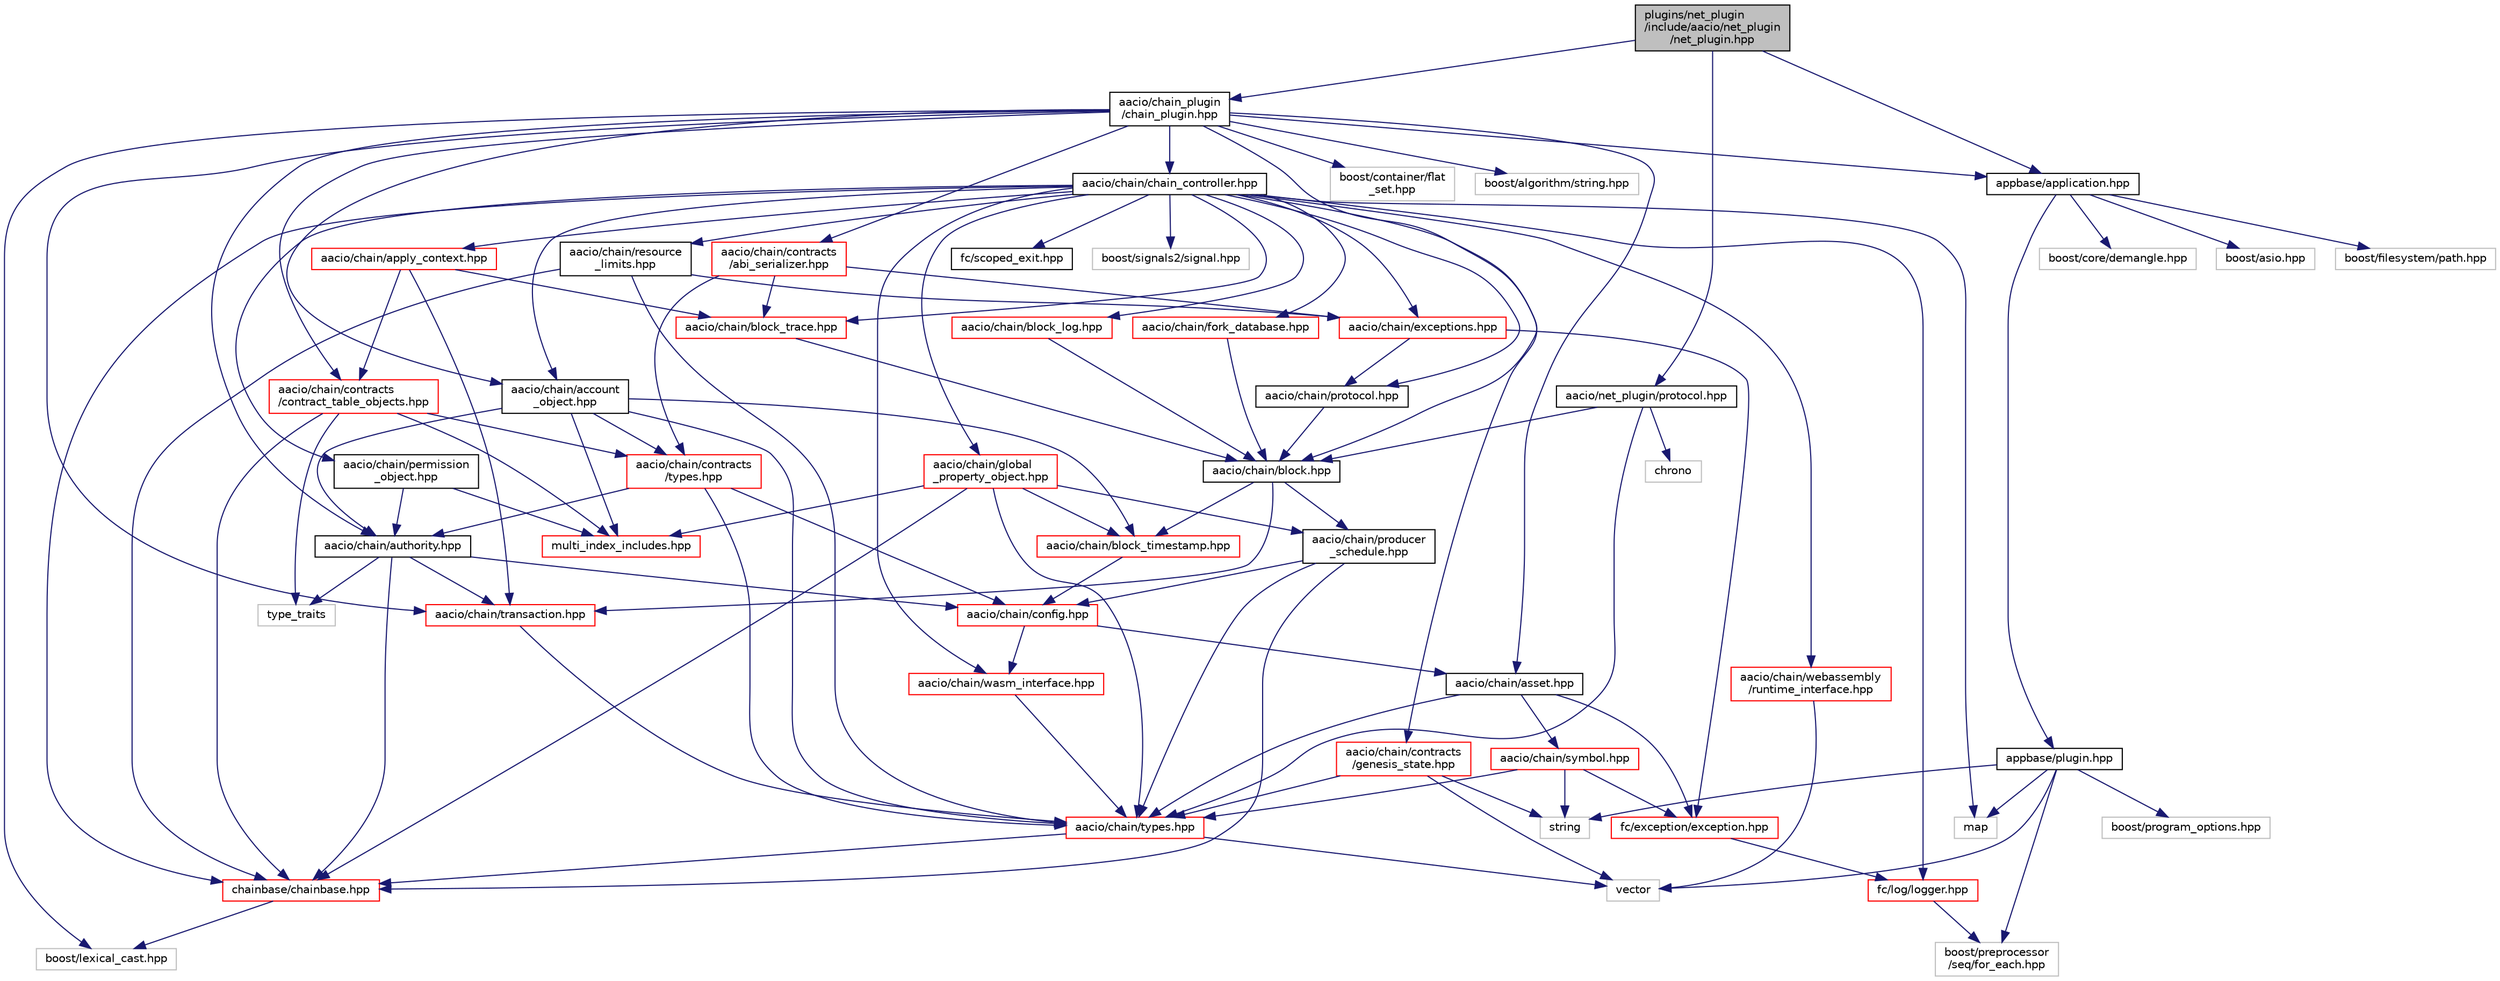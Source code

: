 digraph "plugins/net_plugin/include/aacio/net_plugin/net_plugin.hpp"
{
  edge [fontname="Helvetica",fontsize="10",labelfontname="Helvetica",labelfontsize="10"];
  node [fontname="Helvetica",fontsize="10",shape=record];
  Node0 [label="plugins/net_plugin\l/include/aacio/net_plugin\l/net_plugin.hpp",height=0.2,width=0.4,color="black", fillcolor="grey75", style="filled", fontcolor="black"];
  Node0 -> Node1 [color="midnightblue",fontsize="10",style="solid"];
  Node1 [label="appbase/application.hpp",height=0.2,width=0.4,color="black", fillcolor="white", style="filled",URL="$application_8hpp_source.html"];
  Node1 -> Node2 [color="midnightblue",fontsize="10",style="solid"];
  Node2 [label="appbase/plugin.hpp",height=0.2,width=0.4,color="black", fillcolor="white", style="filled",URL="$plugin_8hpp_source.html"];
  Node2 -> Node3 [color="midnightblue",fontsize="10",style="solid"];
  Node3 [label="boost/program_options.hpp",height=0.2,width=0.4,color="grey75", fillcolor="white", style="filled"];
  Node2 -> Node4 [color="midnightblue",fontsize="10",style="solid"];
  Node4 [label="boost/preprocessor\l/seq/for_each.hpp",height=0.2,width=0.4,color="grey75", fillcolor="white", style="filled"];
  Node2 -> Node5 [color="midnightblue",fontsize="10",style="solid"];
  Node5 [label="string",height=0.2,width=0.4,color="grey75", fillcolor="white", style="filled"];
  Node2 -> Node6 [color="midnightblue",fontsize="10",style="solid"];
  Node6 [label="vector",height=0.2,width=0.4,color="grey75", fillcolor="white", style="filled"];
  Node2 -> Node7 [color="midnightblue",fontsize="10",style="solid"];
  Node7 [label="map",height=0.2,width=0.4,color="grey75", fillcolor="white", style="filled"];
  Node1 -> Node8 [color="midnightblue",fontsize="10",style="solid"];
  Node8 [label="boost/filesystem/path.hpp",height=0.2,width=0.4,color="grey75", fillcolor="white", style="filled"];
  Node1 -> Node9 [color="midnightblue",fontsize="10",style="solid"];
  Node9 [label="boost/core/demangle.hpp",height=0.2,width=0.4,color="grey75", fillcolor="white", style="filled"];
  Node1 -> Node10 [color="midnightblue",fontsize="10",style="solid"];
  Node10 [label="boost/asio.hpp",height=0.2,width=0.4,color="grey75", fillcolor="white", style="filled"];
  Node0 -> Node11 [color="midnightblue",fontsize="10",style="solid"];
  Node11 [label="aacio/chain_plugin\l/chain_plugin.hpp",height=0.2,width=0.4,color="black", fillcolor="white", style="filled",URL="$chain__plugin_8hpp.html"];
  Node11 -> Node1 [color="midnightblue",fontsize="10",style="solid"];
  Node11 -> Node12 [color="midnightblue",fontsize="10",style="solid"];
  Node12 [label="aacio/chain/asset.hpp",height=0.2,width=0.4,color="black", fillcolor="white", style="filled",URL="$libraries_2chain_2include_2aacio_2chain_2asset_8hpp.html"];
  Node12 -> Node13 [color="midnightblue",fontsize="10",style="solid"];
  Node13 [label="fc/exception/exception.hpp",height=0.2,width=0.4,color="red", fillcolor="white", style="filled",URL="$exception_8hpp.html",tooltip="Defines exception&#39;s used by fc. "];
  Node13 -> Node14 [color="midnightblue",fontsize="10",style="solid"];
  Node14 [label="fc/log/logger.hpp",height=0.2,width=0.4,color="red", fillcolor="white", style="filled",URL="$logger_8hpp_source.html"];
  Node14 -> Node4 [color="midnightblue",fontsize="10",style="solid"];
  Node12 -> Node56 [color="midnightblue",fontsize="10",style="solid"];
  Node56 [label="aacio/chain/types.hpp",height=0.2,width=0.4,color="red", fillcolor="white", style="filled",URL="$libraries_2chain_2include_2aacio_2chain_2types_8hpp.html"];
  Node56 -> Node59 [color="midnightblue",fontsize="10",style="solid"];
  Node59 [label="chainbase/chainbase.hpp",height=0.2,width=0.4,color="red", fillcolor="white", style="filled",URL="$chainbase_8hpp_source.html"];
  Node59 -> Node27 [color="midnightblue",fontsize="10",style="solid"];
  Node27 [label="boost/lexical_cast.hpp",height=0.2,width=0.4,color="grey75", fillcolor="white", style="filled"];
  Node56 -> Node6 [color="midnightblue",fontsize="10",style="solid"];
  Node12 -> Node128 [color="midnightblue",fontsize="10",style="solid"];
  Node128 [label="aacio/chain/symbol.hpp",height=0.2,width=0.4,color="red", fillcolor="white", style="filled",URL="$symbol_8hpp.html"];
  Node128 -> Node13 [color="midnightblue",fontsize="10",style="solid"];
  Node128 -> Node56 [color="midnightblue",fontsize="10",style="solid"];
  Node128 -> Node5 [color="midnightblue",fontsize="10",style="solid"];
  Node11 -> Node129 [color="midnightblue",fontsize="10",style="solid"];
  Node129 [label="aacio/chain/authority.hpp",height=0.2,width=0.4,color="black", fillcolor="white", style="filled",URL="$authority_8hpp.html"];
  Node129 -> Node59 [color="midnightblue",fontsize="10",style="solid"];
  Node129 -> Node130 [color="midnightblue",fontsize="10",style="solid"];
  Node130 [label="aacio/chain/transaction.hpp",height=0.2,width=0.4,color="red", fillcolor="white", style="filled",URL="$libraries_2chain_2include_2aacio_2chain_2transaction_8hpp.html"];
  Node130 -> Node56 [color="midnightblue",fontsize="10",style="solid"];
  Node129 -> Node132 [color="midnightblue",fontsize="10",style="solid"];
  Node132 [label="aacio/chain/config.hpp",height=0.2,width=0.4,color="red", fillcolor="white", style="filled",URL="$libraries_2chain_2include_2aacio_2chain_2config_8hpp.html"];
  Node132 -> Node12 [color="midnightblue",fontsize="10",style="solid"];
  Node132 -> Node133 [color="midnightblue",fontsize="10",style="solid"];
  Node133 [label="aacio/chain/wasm_interface.hpp",height=0.2,width=0.4,color="red", fillcolor="white", style="filled",URL="$wasm__interface_8hpp_source.html"];
  Node133 -> Node56 [color="midnightblue",fontsize="10",style="solid"];
  Node129 -> Node151 [color="midnightblue",fontsize="10",style="solid"];
  Node151 [label="type_traits",height=0.2,width=0.4,color="grey75", fillcolor="white", style="filled"];
  Node11 -> Node152 [color="midnightblue",fontsize="10",style="solid"];
  Node152 [label="aacio/chain/account\l_object.hpp",height=0.2,width=0.4,color="black", fillcolor="white", style="filled",URL="$account__object_8hpp.html"];
  Node152 -> Node56 [color="midnightblue",fontsize="10",style="solid"];
  Node152 -> Node129 [color="midnightblue",fontsize="10",style="solid"];
  Node152 -> Node153 [color="midnightblue",fontsize="10",style="solid"];
  Node153 [label="aacio/chain/block_timestamp.hpp",height=0.2,width=0.4,color="red", fillcolor="white", style="filled",URL="$block__timestamp_8hpp_source.html"];
  Node153 -> Node132 [color="midnightblue",fontsize="10",style="solid"];
  Node152 -> Node154 [color="midnightblue",fontsize="10",style="solid"];
  Node154 [label="aacio/chain/contracts\l/types.hpp",height=0.2,width=0.4,color="red", fillcolor="white", style="filled",URL="$libraries_2chain_2include_2aacio_2chain_2contracts_2types_8hpp_source.html"];
  Node154 -> Node129 [color="midnightblue",fontsize="10",style="solid"];
  Node154 -> Node132 [color="midnightblue",fontsize="10",style="solid"];
  Node154 -> Node56 [color="midnightblue",fontsize="10",style="solid"];
  Node152 -> Node156 [color="midnightblue",fontsize="10",style="solid"];
  Node156 [label="multi_index_includes.hpp",height=0.2,width=0.4,color="red", fillcolor="white", style="filled",URL="$multi__index__includes_8hpp.html"];
  Node11 -> Node161 [color="midnightblue",fontsize="10",style="solid"];
  Node161 [label="aacio/chain/block.hpp",height=0.2,width=0.4,color="black", fillcolor="white", style="filled",URL="$block_8hpp.html"];
  Node161 -> Node153 [color="midnightblue",fontsize="10",style="solid"];
  Node161 -> Node130 [color="midnightblue",fontsize="10",style="solid"];
  Node161 -> Node162 [color="midnightblue",fontsize="10",style="solid"];
  Node162 [label="aacio/chain/producer\l_schedule.hpp",height=0.2,width=0.4,color="black", fillcolor="white", style="filled",URL="$libraries_2chain_2include_2aacio_2chain_2producer__schedule_8hpp_source.html"];
  Node162 -> Node132 [color="midnightblue",fontsize="10",style="solid"];
  Node162 -> Node56 [color="midnightblue",fontsize="10",style="solid"];
  Node162 -> Node59 [color="midnightblue",fontsize="10",style="solid"];
  Node11 -> Node163 [color="midnightblue",fontsize="10",style="solid"];
  Node163 [label="aacio/chain/chain_controller.hpp",height=0.2,width=0.4,color="black", fillcolor="white", style="filled",URL="$chain__controller_8hpp.html"];
  Node163 -> Node164 [color="midnightblue",fontsize="10",style="solid"];
  Node164 [label="aacio/chain/global\l_property_object.hpp",height=0.2,width=0.4,color="red", fillcolor="white", style="filled",URL="$global__property__object_8hpp.html"];
  Node164 -> Node56 [color="midnightblue",fontsize="10",style="solid"];
  Node164 -> Node153 [color="midnightblue",fontsize="10",style="solid"];
  Node164 -> Node162 [color="midnightblue",fontsize="10",style="solid"];
  Node164 -> Node59 [color="midnightblue",fontsize="10",style="solid"];
  Node164 -> Node156 [color="midnightblue",fontsize="10",style="solid"];
  Node163 -> Node152 [color="midnightblue",fontsize="10",style="solid"];
  Node163 -> Node167 [color="midnightblue",fontsize="10",style="solid"];
  Node167 [label="aacio/chain/permission\l_object.hpp",height=0.2,width=0.4,color="black", fillcolor="white", style="filled",URL="$permission__object_8hpp.html"];
  Node167 -> Node129 [color="midnightblue",fontsize="10",style="solid"];
  Node167 -> Node156 [color="midnightblue",fontsize="10",style="solid"];
  Node163 -> Node168 [color="midnightblue",fontsize="10",style="solid"];
  Node168 [label="aacio/chain/fork_database.hpp",height=0.2,width=0.4,color="red", fillcolor="white", style="filled",URL="$fork__database_8hpp.html"];
  Node168 -> Node161 [color="midnightblue",fontsize="10",style="solid"];
  Node163 -> Node170 [color="midnightblue",fontsize="10",style="solid"];
  Node170 [label="aacio/chain/block_log.hpp",height=0.2,width=0.4,color="red", fillcolor="white", style="filled",URL="$block__log_8hpp.html"];
  Node170 -> Node161 [color="midnightblue",fontsize="10",style="solid"];
  Node163 -> Node171 [color="midnightblue",fontsize="10",style="solid"];
  Node171 [label="aacio/chain/block_trace.hpp",height=0.2,width=0.4,color="red", fillcolor="white", style="filled",URL="$block__trace_8hpp.html"];
  Node171 -> Node161 [color="midnightblue",fontsize="10",style="solid"];
  Node163 -> Node59 [color="midnightblue",fontsize="10",style="solid"];
  Node163 -> Node173 [color="midnightblue",fontsize="10",style="solid"];
  Node173 [label="fc/scoped_exit.hpp",height=0.2,width=0.4,color="black", fillcolor="white", style="filled",URL="$scoped__exit_8hpp_source.html"];
  Node163 -> Node174 [color="midnightblue",fontsize="10",style="solid"];
  Node174 [label="boost/signals2/signal.hpp",height=0.2,width=0.4,color="grey75", fillcolor="white", style="filled"];
  Node163 -> Node175 [color="midnightblue",fontsize="10",style="solid"];
  Node175 [label="aacio/chain/protocol.hpp",height=0.2,width=0.4,color="black", fillcolor="white", style="filled",URL="$libraries_2chain_2include_2aacio_2chain_2protocol_8hpp.html"];
  Node175 -> Node161 [color="midnightblue",fontsize="10",style="solid"];
  Node163 -> Node176 [color="midnightblue",fontsize="10",style="solid"];
  Node176 [label="aacio/chain/apply_context.hpp",height=0.2,width=0.4,color="red", fillcolor="white", style="filled",URL="$apply__context_8hpp.html"];
  Node176 -> Node171 [color="midnightblue",fontsize="10",style="solid"];
  Node176 -> Node130 [color="midnightblue",fontsize="10",style="solid"];
  Node176 -> Node178 [color="midnightblue",fontsize="10",style="solid"];
  Node178 [label="aacio/chain/contracts\l/contract_table_objects.hpp",height=0.2,width=0.4,color="red", fillcolor="white", style="filled",URL="$contract__table__objects_8hpp.html"];
  Node178 -> Node154 [color="midnightblue",fontsize="10",style="solid"];
  Node178 -> Node156 [color="midnightblue",fontsize="10",style="solid"];
  Node178 -> Node59 [color="midnightblue",fontsize="10",style="solid"];
  Node178 -> Node151 [color="midnightblue",fontsize="10",style="solid"];
  Node163 -> Node182 [color="midnightblue",fontsize="10",style="solid"];
  Node182 [label="aacio/chain/exceptions.hpp",height=0.2,width=0.4,color="red", fillcolor="white", style="filled",URL="$exceptions_8hpp.html"];
  Node182 -> Node13 [color="midnightblue",fontsize="10",style="solid"];
  Node182 -> Node175 [color="midnightblue",fontsize="10",style="solid"];
  Node163 -> Node184 [color="midnightblue",fontsize="10",style="solid"];
  Node184 [label="aacio/chain/contracts\l/genesis_state.hpp",height=0.2,width=0.4,color="red", fillcolor="white", style="filled",URL="$genesis__state_8hpp.html"];
  Node184 -> Node56 [color="midnightblue",fontsize="10",style="solid"];
  Node184 -> Node5 [color="midnightblue",fontsize="10",style="solid"];
  Node184 -> Node6 [color="midnightblue",fontsize="10",style="solid"];
  Node163 -> Node186 [color="midnightblue",fontsize="10",style="solid"];
  Node186 [label="aacio/chain/resource\l_limits.hpp",height=0.2,width=0.4,color="black", fillcolor="white", style="filled",URL="$resource__limits_8hpp_source.html"];
  Node186 -> Node182 [color="midnightblue",fontsize="10",style="solid"];
  Node186 -> Node56 [color="midnightblue",fontsize="10",style="solid"];
  Node186 -> Node59 [color="midnightblue",fontsize="10",style="solid"];
  Node163 -> Node133 [color="midnightblue",fontsize="10",style="solid"];
  Node163 -> Node187 [color="midnightblue",fontsize="10",style="solid"];
  Node187 [label="aacio/chain/webassembly\l/runtime_interface.hpp",height=0.2,width=0.4,color="red", fillcolor="white", style="filled",URL="$runtime__interface_8hpp_source.html"];
  Node187 -> Node6 [color="midnightblue",fontsize="10",style="solid"];
  Node163 -> Node14 [color="midnightblue",fontsize="10",style="solid"];
  Node163 -> Node7 [color="midnightblue",fontsize="10",style="solid"];
  Node11 -> Node178 [color="midnightblue",fontsize="10",style="solid"];
  Node11 -> Node130 [color="midnightblue",fontsize="10",style="solid"];
  Node11 -> Node188 [color="midnightblue",fontsize="10",style="solid"];
  Node188 [label="aacio/chain/contracts\l/abi_serializer.hpp",height=0.2,width=0.4,color="red", fillcolor="white", style="filled",URL="$abi__serializer_8hpp.html"];
  Node188 -> Node154 [color="midnightblue",fontsize="10",style="solid"];
  Node188 -> Node171 [color="midnightblue",fontsize="10",style="solid"];
  Node188 -> Node182 [color="midnightblue",fontsize="10",style="solid"];
  Node11 -> Node37 [color="midnightblue",fontsize="10",style="solid"];
  Node37 [label="boost/container/flat\l_set.hpp",height=0.2,width=0.4,color="grey75", fillcolor="white", style="filled"];
  Node11 -> Node189 [color="midnightblue",fontsize="10",style="solid"];
  Node189 [label="boost/algorithm/string.hpp",height=0.2,width=0.4,color="grey75", fillcolor="white", style="filled"];
  Node11 -> Node27 [color="midnightblue",fontsize="10",style="solid"];
  Node0 -> Node190 [color="midnightblue",fontsize="10",style="solid"];
  Node190 [label="aacio/net_plugin/protocol.hpp",height=0.2,width=0.4,color="black", fillcolor="white", style="filled",URL="$plugins_2net__plugin_2include_2aacio_2net__plugin_2protocol_8hpp.html"];
  Node190 -> Node161 [color="midnightblue",fontsize="10",style="solid"];
  Node190 -> Node56 [color="midnightblue",fontsize="10",style="solid"];
  Node190 -> Node191 [color="midnightblue",fontsize="10",style="solid"];
  Node191 [label="chrono",height=0.2,width=0.4,color="grey75", fillcolor="white", style="filled"];
}
